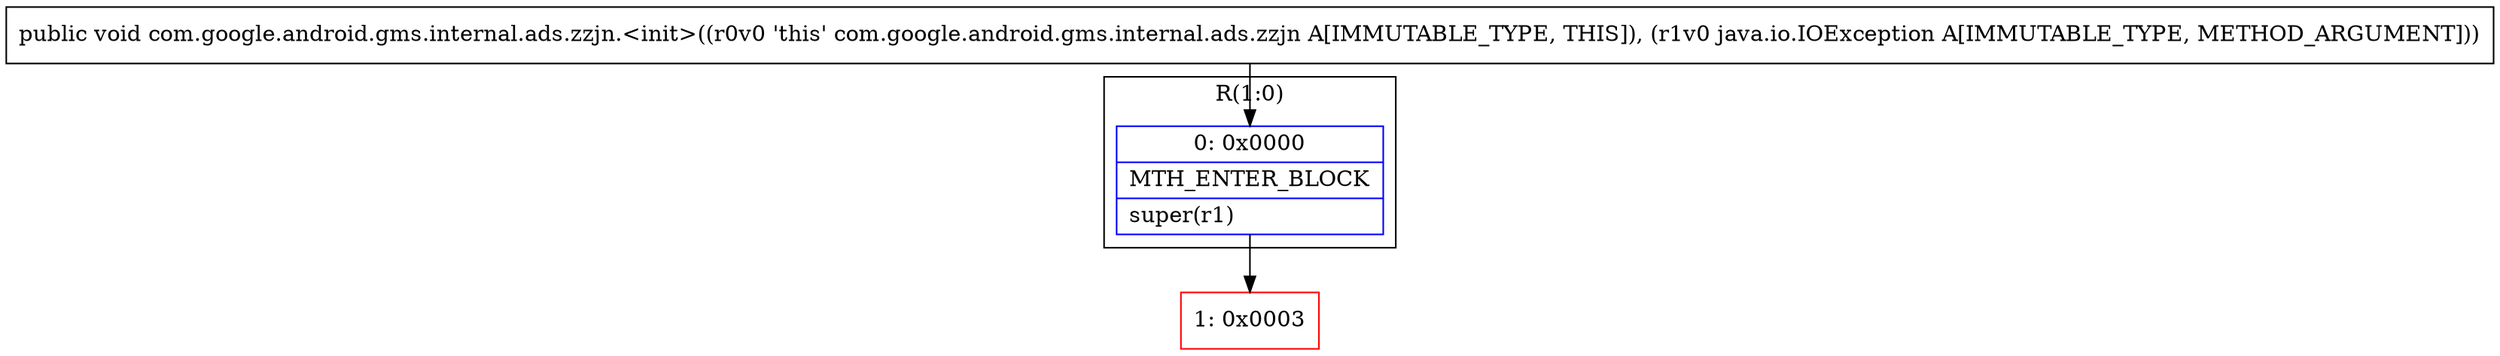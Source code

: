 digraph "CFG forcom.google.android.gms.internal.ads.zzjn.\<init\>(Ljava\/io\/IOException;)V" {
subgraph cluster_Region_550256992 {
label = "R(1:0)";
node [shape=record,color=blue];
Node_0 [shape=record,label="{0\:\ 0x0000|MTH_ENTER_BLOCK\l|super(r1)\l}"];
}
Node_1 [shape=record,color=red,label="{1\:\ 0x0003}"];
MethodNode[shape=record,label="{public void com.google.android.gms.internal.ads.zzjn.\<init\>((r0v0 'this' com.google.android.gms.internal.ads.zzjn A[IMMUTABLE_TYPE, THIS]), (r1v0 java.io.IOException A[IMMUTABLE_TYPE, METHOD_ARGUMENT])) }"];
MethodNode -> Node_0;
Node_0 -> Node_1;
}

